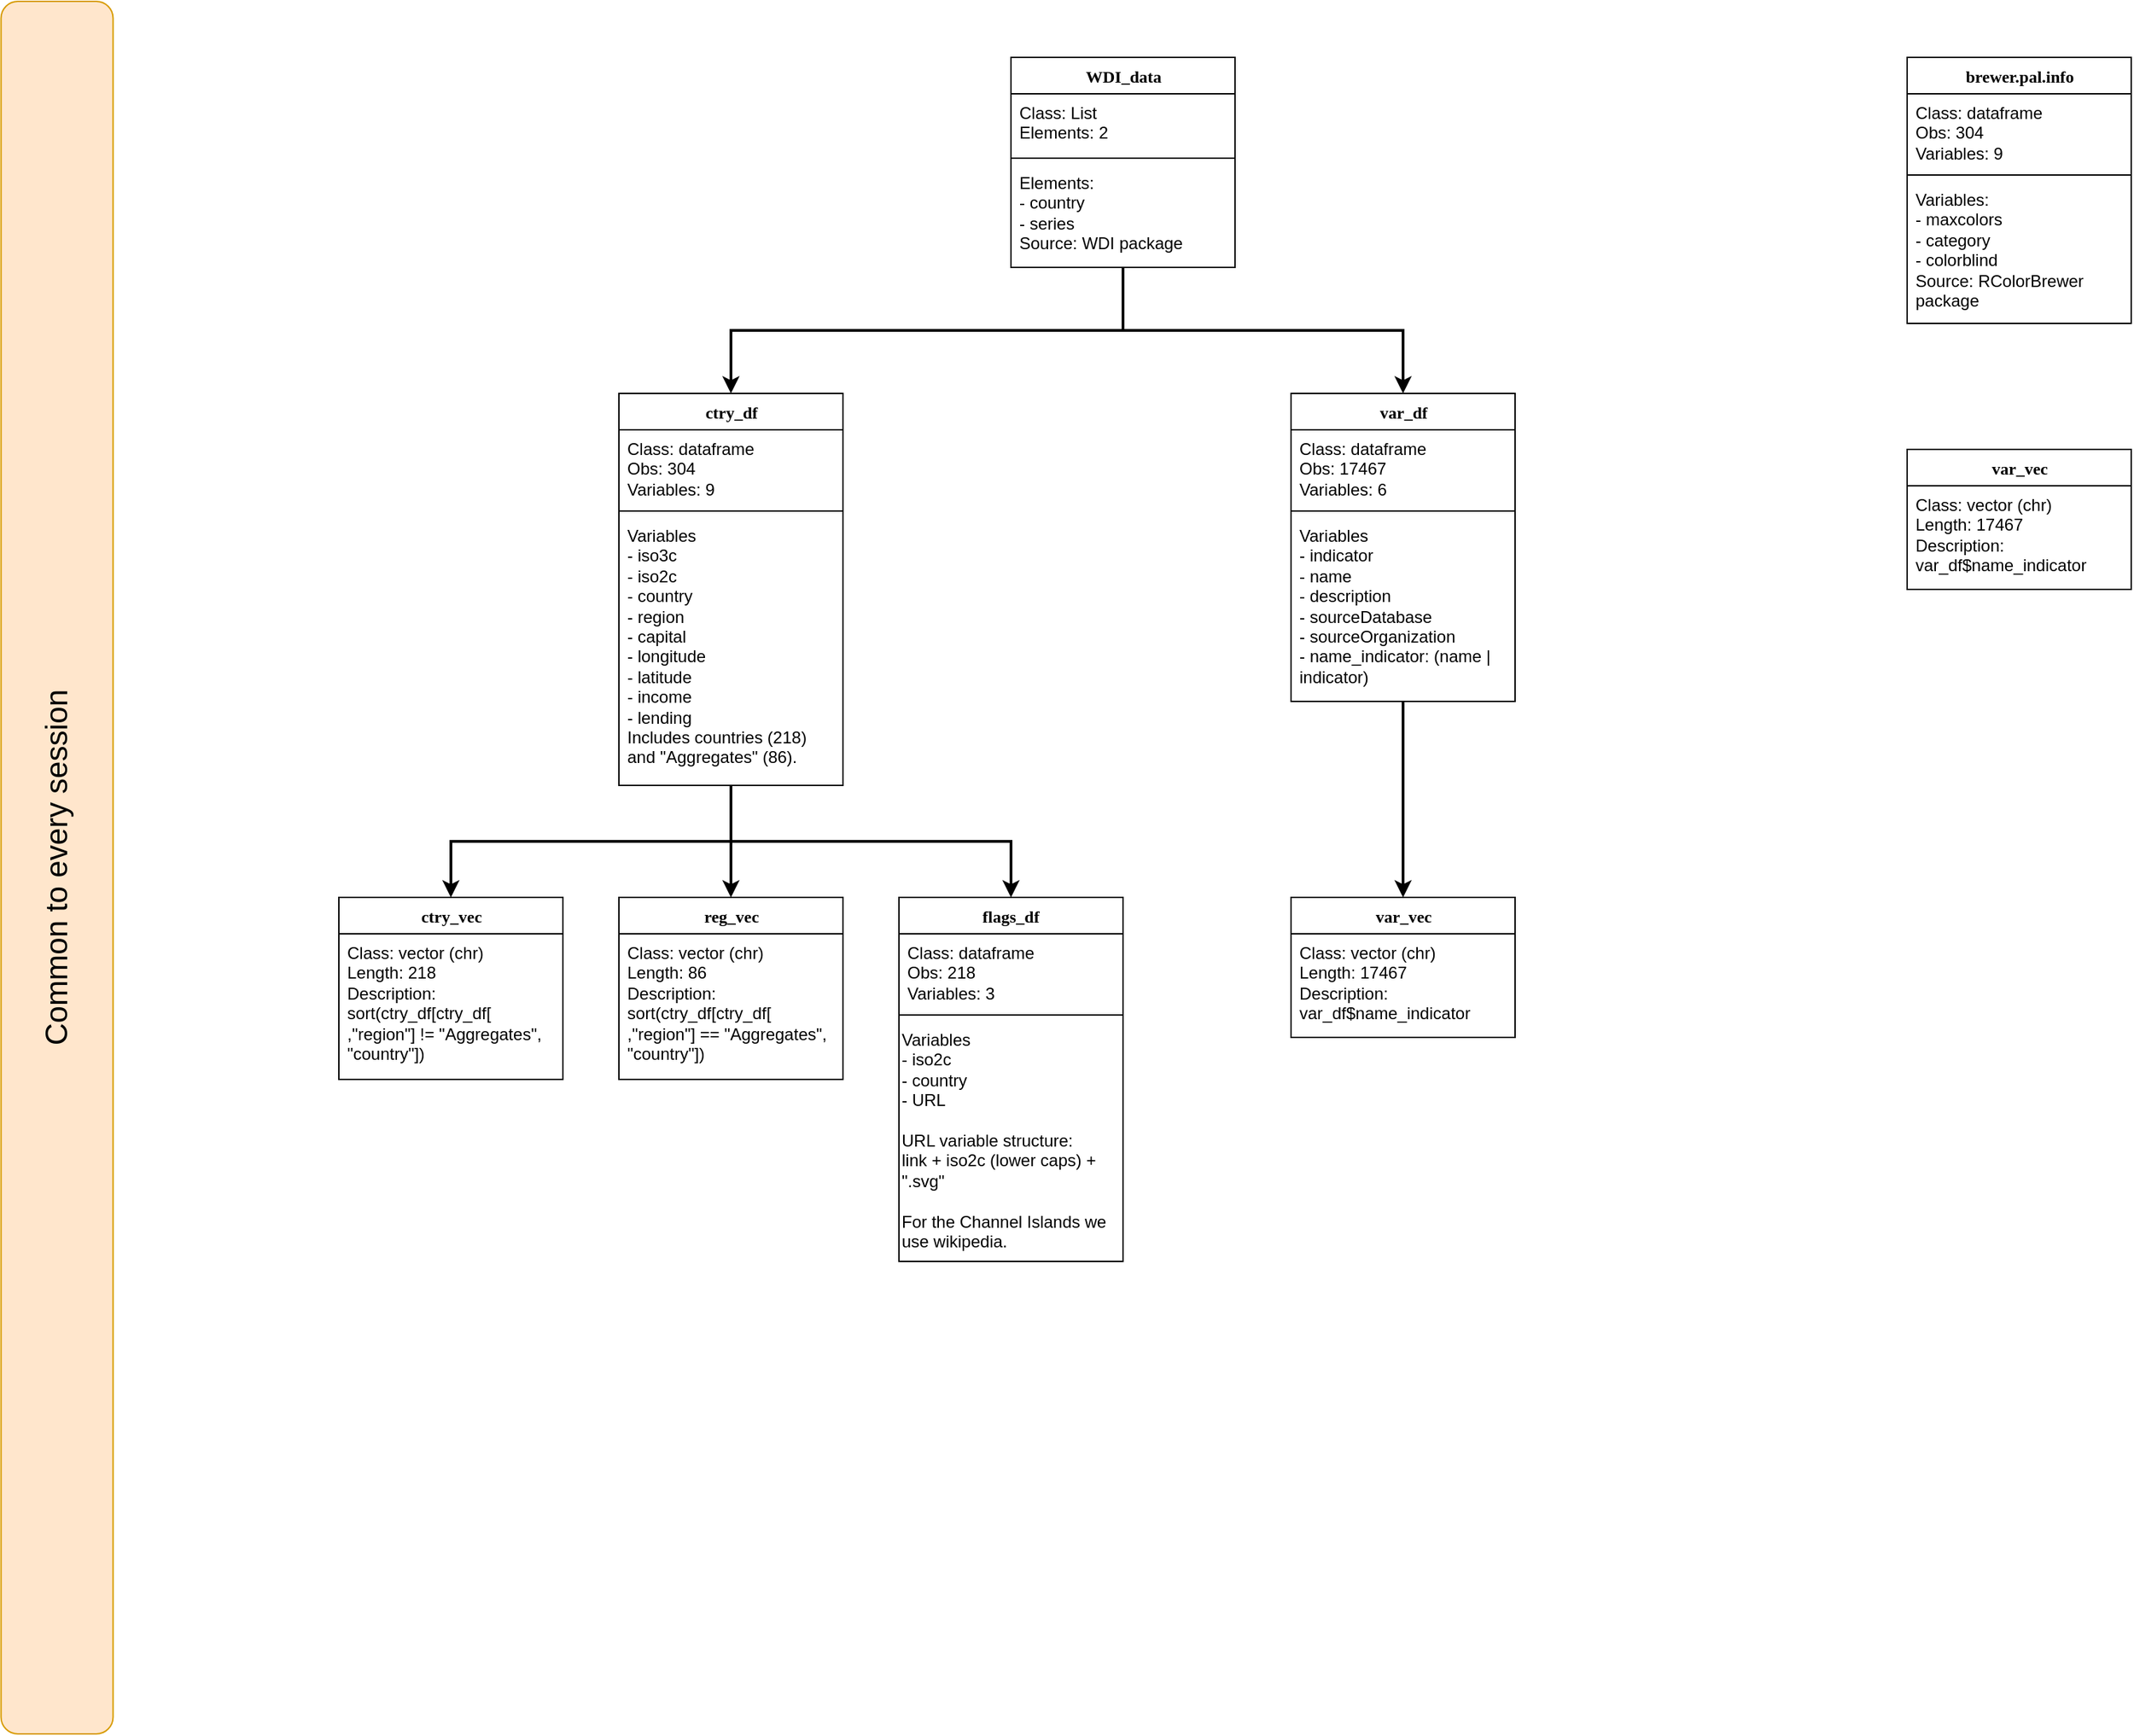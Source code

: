 <mxfile version="14.8.5" type="github">
  <diagram name="Page-1" id="9f46799a-70d6-7492-0946-bef42562c5a5">
    <mxGraphModel dx="2076" dy="1092" grid="1" gridSize="10" guides="1" tooltips="1" connect="1" arrows="1" fold="1" page="1" pageScale="1" pageWidth="4000" pageHeight="4000" background="none" math="0" shadow="0">
      <root>
        <mxCell id="0" />
        <mxCell id="1" parent="0" />
        <mxCell id="pImH6Mx9zYfji8Ey0wbx-51" style="edgeStyle=orthogonalEdgeStyle;rounded=0;orthogonalLoop=1;jettySize=auto;html=1;exitX=0.5;exitY=1;exitDx=0;exitDy=0;entryX=0.5;entryY=0;entryDx=0;entryDy=0;fontSize=12;startSize=26;strokeWidth=2;" edge="1" parent="1" source="78961159f06e98e8-17" target="pImH6Mx9zYfji8Ey0wbx-22">
          <mxGeometry relative="1" as="geometry" />
        </mxCell>
        <mxCell id="pImH6Mx9zYfji8Ey0wbx-52" style="edgeStyle=orthogonalEdgeStyle;rounded=0;orthogonalLoop=1;jettySize=auto;html=1;exitX=0.5;exitY=1;exitDx=0;exitDy=0;fontSize=12;startSize=26;strokeWidth=2;" edge="1" parent="1" source="78961159f06e98e8-17" target="pImH6Mx9zYfji8Ey0wbx-46">
          <mxGeometry relative="1" as="geometry" />
        </mxCell>
        <mxCell id="78961159f06e98e8-17" value="WDI_data" style="swimlane;html=1;fontStyle=1;align=center;verticalAlign=top;childLayout=stackLayout;horizontal=1;startSize=26;horizontalStack=0;resizeParent=1;resizeLast=0;collapsible=1;marginBottom=0;swimlaneFillColor=#ffffff;rounded=0;shadow=0;comic=0;labelBackgroundColor=none;strokeWidth=1;fillColor=none;fontFamily=Verdana;fontSize=12;arcSize=15;rotatable=0;" parent="1" vertex="1">
          <mxGeometry x="760" y="200" width="160" height="150" as="geometry">
            <mxRectangle x="280" y="200" width="100" height="26" as="alternateBounds" />
          </mxGeometry>
        </mxCell>
        <mxCell id="78961159f06e98e8-21" value="Class: List&lt;br&gt;Elements: 2" style="text;html=1;strokeColor=none;fillColor=none;align=left;verticalAlign=top;spacingLeft=4;spacingRight=4;whiteSpace=wrap;overflow=hidden;rotatable=0;points=[[0,0.5],[1,0.5]];portConstraint=eastwest;allowArrows=0;connectable=0;" parent="78961159f06e98e8-17" vertex="1">
          <mxGeometry y="26" width="160" height="42" as="geometry" />
        </mxCell>
        <mxCell id="78961159f06e98e8-19" value="" style="line;html=1;strokeWidth=1;fillColor=none;align=left;verticalAlign=middle;spacingTop=-1;spacingLeft=3;spacingRight=3;rotatable=0;labelPosition=right;points=[];portConstraint=eastwest;" parent="78961159f06e98e8-17" vertex="1">
          <mxGeometry y="68" width="160" height="8" as="geometry" />
        </mxCell>
        <mxCell id="pImH6Mx9zYfji8Ey0wbx-6" value="Elements:&lt;br&gt;- country&lt;br&gt;- series&lt;br&gt;Source: WDI package" style="text;html=1;strokeColor=none;fillColor=none;align=left;verticalAlign=top;spacingLeft=4;spacingRight=4;whiteSpace=wrap;overflow=hidden;rotatable=0;points=[[0,0.5],[1,0.5]];portConstraint=eastwest;allowArrows=0;connectable=0;" vertex="1" parent="78961159f06e98e8-17">
          <mxGeometry y="76" width="160" height="74" as="geometry" />
        </mxCell>
        <mxCell id="pImH6Mx9zYfji8Ey0wbx-9" value="brewer.pal.info" style="swimlane;html=1;fontStyle=1;align=center;verticalAlign=top;childLayout=stackLayout;horizontal=1;startSize=26;horizontalStack=0;resizeParent=1;resizeLast=0;collapsible=1;marginBottom=0;swimlaneFillColor=#ffffff;rounded=0;shadow=0;comic=0;labelBackgroundColor=none;strokeWidth=1;fillColor=none;fontFamily=Verdana;fontSize=12;arcSize=15;resizable=1;resizeWidth=0;resizeHeight=0;rotatable=0;" vertex="1" parent="1">
          <mxGeometry x="1400" y="200" width="160" height="190" as="geometry">
            <mxRectangle x="420" y="83" width="100" height="26" as="alternateBounds" />
          </mxGeometry>
        </mxCell>
        <mxCell id="pImH6Mx9zYfji8Ey0wbx-56" value="Class: dataframe&lt;br&gt;Obs: 304&lt;br&gt;Variables: 9" style="text;html=1;strokeColor=none;fillColor=none;align=left;verticalAlign=top;spacingLeft=4;spacingRight=4;whiteSpace=wrap;overflow=hidden;rotatable=0;points=[[0,0.5],[1,0.5]];portConstraint=eastwest;cloneable=1;connectable=0;allowArrows=0;" vertex="1" parent="pImH6Mx9zYfji8Ey0wbx-9">
          <mxGeometry y="26" width="160" height="54" as="geometry" />
        </mxCell>
        <mxCell id="pImH6Mx9zYfji8Ey0wbx-11" value="" style="line;html=1;strokeWidth=1;fillColor=none;align=left;verticalAlign=middle;spacingTop=-1;spacingLeft=3;spacingRight=3;rotatable=0;labelPosition=right;points=[];portConstraint=eastwest;" vertex="1" parent="pImH6Mx9zYfji8Ey0wbx-9">
          <mxGeometry y="80" width="160" height="8" as="geometry" />
        </mxCell>
        <mxCell id="pImH6Mx9zYfji8Ey0wbx-18" value="Variables:&lt;br&gt;- maxcolors&lt;br&gt;- category&lt;br&gt;- colorblind&lt;br&gt;Source: RColorBrewer package" style="text;html=1;strokeColor=none;fillColor=none;align=left;verticalAlign=top;spacingLeft=4;spacingRight=4;whiteSpace=wrap;overflow=hidden;rotatable=0;points=[[0,0.5],[1,0.5]];portConstraint=eastwest;allowArrows=0;connectable=0;" vertex="1" parent="pImH6Mx9zYfji8Ey0wbx-9">
          <mxGeometry y="88" width="160" height="102" as="geometry" />
        </mxCell>
        <mxCell id="pImH6Mx9zYfji8Ey0wbx-19" value="Common to every session" style="rounded=1;whiteSpace=wrap;html=1;startSize=26;rotation=-90;fillColor=#ffe6cc;strokeColor=#d79b00;fontSize=22;" vertex="1" parent="1">
          <mxGeometry x="-540" y="738.75" width="1237.5" height="80" as="geometry" />
        </mxCell>
        <mxCell id="pImH6Mx9zYfji8Ey0wbx-45" style="edgeStyle=orthogonalEdgeStyle;rounded=0;orthogonalLoop=1;jettySize=auto;html=1;exitX=0.5;exitY=1;exitDx=0;exitDy=0;entryX=0.5;entryY=0;entryDx=0;entryDy=0;fontSize=12;startSize=26;strokeWidth=2;" edge="1" parent="1" source="pImH6Mx9zYfji8Ey0wbx-22" target="pImH6Mx9zYfji8Ey0wbx-38">
          <mxGeometry relative="1" as="geometry" />
        </mxCell>
        <mxCell id="pImH6Mx9zYfji8Ey0wbx-22" value="ctry_df" style="swimlane;html=1;fontStyle=1;align=center;verticalAlign=top;childLayout=stackLayout;horizontal=1;startSize=26;horizontalStack=0;resizeParent=1;resizeLast=0;collapsible=1;marginBottom=0;swimlaneFillColor=#ffffff;rounded=0;shadow=0;comic=0;labelBackgroundColor=none;strokeWidth=1;fillColor=none;fontFamily=Verdana;fontSize=12;arcSize=15;rotatable=0;" vertex="1" parent="1">
          <mxGeometry x="480" y="440" width="160" height="280" as="geometry">
            <mxRectangle x="280" y="200" width="100" height="26" as="alternateBounds" />
          </mxGeometry>
        </mxCell>
        <mxCell id="pImH6Mx9zYfji8Ey0wbx-23" value="Class: dataframe&lt;br&gt;Obs: 304&lt;br&gt;Variables: 9" style="text;html=1;strokeColor=none;fillColor=none;align=left;verticalAlign=top;spacingLeft=4;spacingRight=4;whiteSpace=wrap;overflow=hidden;rotatable=0;points=[[0,0.5],[1,0.5]];portConstraint=eastwest;cloneable=1;connectable=0;allowArrows=0;" vertex="1" parent="pImH6Mx9zYfji8Ey0wbx-22">
          <mxGeometry y="26" width="160" height="54" as="geometry" />
        </mxCell>
        <mxCell id="pImH6Mx9zYfji8Ey0wbx-24" value="" style="line;html=1;strokeWidth=1;fillColor=none;align=left;verticalAlign=middle;spacingTop=-1;spacingLeft=3;spacingRight=3;rotatable=0;labelPosition=right;points=[];portConstraint=eastwest;" vertex="1" parent="pImH6Mx9zYfji8Ey0wbx-22">
          <mxGeometry y="80" width="160" height="8" as="geometry" />
        </mxCell>
        <mxCell id="pImH6Mx9zYfji8Ey0wbx-28" value="Variables&#xa;- iso3c&#xa;- iso2c&#xa;- country&#xa;- region&#xa;- capital&#xa;- longitude&#xa;- latitude&#xa;- income&#xa;- lending&#xa;Includes countries (218) and &quot;Aggregates&quot; (86).&#xa;" style="text;fontSize=12;verticalAlign=top;spacing=2;whiteSpace=wrap;connectable=0;allowArrows=0;spacingLeft=4;spacingRight=4;spacingBottom=0;" vertex="1" parent="pImH6Mx9zYfji8Ey0wbx-22">
          <mxGeometry y="88" width="160" height="192" as="geometry" />
        </mxCell>
        <mxCell id="pImH6Mx9zYfji8Ey0wbx-30" value="ctry_vec" style="swimlane;html=1;fontStyle=1;align=center;verticalAlign=top;childLayout=stackLayout;horizontal=1;startSize=26;horizontalStack=0;resizeParent=1;resizeLast=0;collapsible=1;marginBottom=0;swimlaneFillColor=#ffffff;rounded=0;shadow=0;comic=0;labelBackgroundColor=none;strokeWidth=1;fillColor=none;fontFamily=Verdana;fontSize=12;arcSize=15;rotatable=0;" vertex="1" parent="1">
          <mxGeometry x="280" y="800" width="160" height="130" as="geometry">
            <mxRectangle x="280" y="200" width="100" height="26" as="alternateBounds" />
          </mxGeometry>
        </mxCell>
        <mxCell id="pImH6Mx9zYfji8Ey0wbx-31" value="Class: vector (chr)&lt;br&gt;Length: 218&lt;br&gt;Description:&lt;br&gt;sort(ctry_df[ctry_df[ ,&quot;region&quot;] != &quot;Aggregates&quot;, &quot;country&quot;])" style="text;html=1;strokeColor=none;fillColor=none;align=left;verticalAlign=top;spacingLeft=4;spacingRight=4;whiteSpace=wrap;overflow=hidden;rotatable=0;points=[[0,0.5],[1,0.5]];portConstraint=eastwest;connectable=0;allowArrows=0;" vertex="1" parent="pImH6Mx9zYfji8Ey0wbx-30">
          <mxGeometry y="26" width="160" height="104" as="geometry" />
        </mxCell>
        <mxCell id="pImH6Mx9zYfji8Ey0wbx-34" style="edgeStyle=orthogonalEdgeStyle;rounded=0;orthogonalLoop=1;jettySize=auto;html=1;exitX=0.5;exitY=1;exitDx=0;exitDy=0;entryX=0.5;entryY=0;entryDx=0;entryDy=0;fontSize=12;startSize=26;strokeWidth=2;" edge="1" parent="1" source="pImH6Mx9zYfji8Ey0wbx-28" target="pImH6Mx9zYfji8Ey0wbx-30">
          <mxGeometry relative="1" as="geometry" />
        </mxCell>
        <mxCell id="pImH6Mx9zYfji8Ey0wbx-35" value="reg_vec" style="swimlane;html=1;fontStyle=1;align=center;verticalAlign=top;childLayout=stackLayout;horizontal=1;startSize=26;horizontalStack=0;resizeParent=1;resizeLast=0;collapsible=1;marginBottom=0;swimlaneFillColor=#ffffff;rounded=0;shadow=0;comic=0;labelBackgroundColor=none;strokeWidth=1;fillColor=none;fontFamily=Verdana;fontSize=12;arcSize=15;rotatable=0;" vertex="1" parent="1">
          <mxGeometry x="480" y="800" width="160" height="130" as="geometry">
            <mxRectangle x="280" y="200" width="100" height="26" as="alternateBounds" />
          </mxGeometry>
        </mxCell>
        <mxCell id="pImH6Mx9zYfji8Ey0wbx-36" value="Class: vector (chr)&lt;br&gt;Length: 86&lt;br&gt;Description:&lt;br&gt;sort(ctry_df[ctry_df[ ,&quot;region&quot;] == &quot;Aggregates&quot;, &quot;country&quot;])" style="text;html=1;strokeColor=none;fillColor=none;align=left;verticalAlign=top;spacingLeft=4;spacingRight=4;whiteSpace=wrap;overflow=hidden;rotatable=0;points=[[0,0.5],[1,0.5]];portConstraint=eastwest;connectable=0;allowArrows=0;recursiveResize=1;autosize=1;" vertex="1" parent="pImH6Mx9zYfji8Ey0wbx-35">
          <mxGeometry y="26" width="160" height="104" as="geometry" />
        </mxCell>
        <mxCell id="pImH6Mx9zYfji8Ey0wbx-37" style="edgeStyle=orthogonalEdgeStyle;rounded=0;orthogonalLoop=1;jettySize=auto;html=1;exitX=0.5;exitY=1;exitDx=0;exitDy=0;entryX=0.5;entryY=0;entryDx=0;entryDy=0;fontSize=12;startSize=26;strokeWidth=2;" edge="1" parent="1" source="pImH6Mx9zYfji8Ey0wbx-28" target="pImH6Mx9zYfji8Ey0wbx-35">
          <mxGeometry relative="1" as="geometry" />
        </mxCell>
        <mxCell id="pImH6Mx9zYfji8Ey0wbx-38" value="flags_df" style="swimlane;html=1;fontStyle=1;align=center;verticalAlign=top;childLayout=stackLayout;horizontal=1;startSize=26;horizontalStack=0;resizeParent=1;resizeLast=0;collapsible=1;marginBottom=0;swimlaneFillColor=#ffffff;rounded=0;shadow=0;comic=0;labelBackgroundColor=none;strokeWidth=1;fillColor=none;fontFamily=Verdana;fontSize=12;arcSize=15;rotatable=0;whiteSpace=wrap;autosize=0;container=0;" vertex="1" parent="1">
          <mxGeometry x="680" y="800" width="160" height="260" as="geometry">
            <mxRectangle x="280" y="200" width="100" height="26" as="alternateBounds" />
          </mxGeometry>
        </mxCell>
        <mxCell id="pImH6Mx9zYfji8Ey0wbx-39" value="Class: dataframe&lt;br&gt;Obs: 218&lt;br&gt;Variables: 3" style="text;html=1;strokeColor=none;fillColor=none;align=left;verticalAlign=top;spacingLeft=4;spacingRight=4;whiteSpace=wrap;overflow=hidden;rotatable=0;points=[[0,0.5],[1,0.5]];portConstraint=eastwest;allowArrows=0;connectable=0;" vertex="1" parent="pImH6Mx9zYfji8Ey0wbx-38">
          <mxGeometry y="26" width="160" height="54" as="geometry" />
        </mxCell>
        <mxCell id="pImH6Mx9zYfji8Ey0wbx-40" value="" style="line;html=1;strokeWidth=1;fillColor=none;align=left;verticalAlign=middle;spacingTop=-1;spacingLeft=3;spacingRight=3;rotatable=0;labelPosition=right;points=[];portConstraint=eastwest;" vertex="1" parent="pImH6Mx9zYfji8Ey0wbx-38">
          <mxGeometry y="80" width="160" height="8" as="geometry" />
        </mxCell>
        <UserObject label="Variables&lt;br&gt;- iso2c&lt;br&gt;- country&lt;br&gt;- URL&lt;br&gt;&lt;br&gt;URL variable structure:&lt;br&gt;link + iso2c (lower caps) + &quot;.svg&quot;&lt;br&gt;&lt;br&gt;For the Channel Islands we use wikipedia." link="https://cdn.rawgit.com/lipis/flag-icon-css/master/flags/4x3/" id="pImH6Mx9zYfji8Ey0wbx-41">
          <mxCell style="text;fontSize=12;verticalAlign=top;spacing=2;autosize=0;container=0;allowArrows=0;connectable=0;noLabel=0;pointerEvents=1;recursiveResize=1;imageAspect=1;html=1;whiteSpace=wrap;" vertex="1" parent="pImH6Mx9zYfji8Ey0wbx-38">
            <mxGeometry y="88" width="160" height="172" as="geometry" />
          </mxCell>
        </UserObject>
        <mxCell id="pImH6Mx9zYfji8Ey0wbx-55" style="edgeStyle=orthogonalEdgeStyle;rounded=0;orthogonalLoop=1;jettySize=auto;html=1;exitX=0.5;exitY=1;exitDx=0;exitDy=0;entryX=0.5;entryY=0;entryDx=0;entryDy=0;fontSize=12;startSize=26;strokeWidth=2;" edge="1" parent="1" source="pImH6Mx9zYfji8Ey0wbx-46" target="pImH6Mx9zYfji8Ey0wbx-53">
          <mxGeometry relative="1" as="geometry" />
        </mxCell>
        <mxCell id="pImH6Mx9zYfji8Ey0wbx-46" value="var_df" style="swimlane;html=1;fontStyle=1;align=center;verticalAlign=top;childLayout=stackLayout;horizontal=1;startSize=26;horizontalStack=0;resizeParent=1;resizeLast=0;collapsible=1;marginBottom=0;swimlaneFillColor=#ffffff;rounded=0;shadow=0;comic=0;labelBackgroundColor=none;strokeWidth=1;fillColor=none;fontFamily=Verdana;fontSize=12;arcSize=15;rotatable=0;" vertex="1" parent="1">
          <mxGeometry x="960" y="440" width="160" height="220" as="geometry">
            <mxRectangle x="280" y="200" width="100" height="26" as="alternateBounds" />
          </mxGeometry>
        </mxCell>
        <mxCell id="pImH6Mx9zYfji8Ey0wbx-47" value="Class: dataframe&lt;br&gt;Obs: 17467&lt;br&gt;Variables: 6" style="text;html=1;strokeColor=none;fillColor=none;align=left;verticalAlign=top;spacingLeft=4;spacingRight=4;whiteSpace=wrap;overflow=hidden;rotatable=0;points=[[0,0.5],[1,0.5]];portConstraint=eastwest;cloneable=1;connectable=0;allowArrows=0;" vertex="1" parent="pImH6Mx9zYfji8Ey0wbx-46">
          <mxGeometry y="26" width="160" height="54" as="geometry" />
        </mxCell>
        <mxCell id="pImH6Mx9zYfji8Ey0wbx-48" value="" style="line;html=1;strokeWidth=1;fillColor=none;align=left;verticalAlign=middle;spacingTop=-1;spacingLeft=3;spacingRight=3;rotatable=0;labelPosition=right;points=[];portConstraint=eastwest;" vertex="1" parent="pImH6Mx9zYfji8Ey0wbx-46">
          <mxGeometry y="80" width="160" height="8" as="geometry" />
        </mxCell>
        <mxCell id="pImH6Mx9zYfji8Ey0wbx-49" value="Variables&#xa;- indicator&#xa;- name&#xa;- description&#xa;- sourceDatabase&#xa;- sourceOrganization&#xa;- name_indicator: (name | indicator)" style="text;fontSize=12;verticalAlign=top;spacing=2;whiteSpace=wrap;connectable=0;allowArrows=0;spacingLeft=4;spacingRight=4;" vertex="1" parent="pImH6Mx9zYfji8Ey0wbx-46">
          <mxGeometry y="88" width="160" height="132" as="geometry" />
        </mxCell>
        <mxCell id="pImH6Mx9zYfji8Ey0wbx-53" value="var_vec" style="swimlane;html=1;fontStyle=1;align=center;verticalAlign=top;childLayout=stackLayout;horizontal=1;startSize=26;horizontalStack=0;resizeParent=1;resizeLast=0;collapsible=1;marginBottom=0;swimlaneFillColor=#ffffff;rounded=0;shadow=0;comic=0;labelBackgroundColor=none;strokeWidth=1;fillColor=none;fontFamily=Verdana;fontSize=12;arcSize=15;rotatable=0;" vertex="1" parent="1">
          <mxGeometry x="960" y="800" width="160" height="100" as="geometry">
            <mxRectangle x="280" y="200" width="100" height="26" as="alternateBounds" />
          </mxGeometry>
        </mxCell>
        <mxCell id="pImH6Mx9zYfji8Ey0wbx-54" value="Class: vector (chr)&lt;br&gt;Length: 17467&lt;br&gt;Description:&lt;br&gt;var_df$name_indicator" style="text;html=1;strokeColor=none;fillColor=none;align=left;verticalAlign=top;spacingLeft=4;spacingRight=4;whiteSpace=wrap;overflow=hidden;rotatable=0;points=[[0,0.5],[1,0.5]];portConstraint=eastwest;connectable=0;allowArrows=0;recursiveResize=1;autosize=1;" vertex="1" parent="pImH6Mx9zYfji8Ey0wbx-53">
          <mxGeometry y="26" width="160" height="74" as="geometry" />
        </mxCell>
        <mxCell id="pImH6Mx9zYfji8Ey0wbx-57" value="var_vec" style="swimlane;html=1;fontStyle=1;align=center;verticalAlign=top;childLayout=stackLayout;horizontal=1;startSize=26;horizontalStack=0;resizeParent=1;resizeLast=0;collapsible=1;marginBottom=0;swimlaneFillColor=#ffffff;rounded=0;shadow=0;comic=0;labelBackgroundColor=none;strokeWidth=1;fillColor=none;fontFamily=Verdana;fontSize=12;arcSize=15;rotatable=0;" vertex="1" parent="1">
          <mxGeometry x="1400" y="480" width="160" height="100" as="geometry">
            <mxRectangle x="280" y="200" width="100" height="26" as="alternateBounds" />
          </mxGeometry>
        </mxCell>
        <mxCell id="pImH6Mx9zYfji8Ey0wbx-58" value="Class: vector (chr)&lt;br&gt;Length: 17467&lt;br&gt;Description:&lt;br&gt;var_df$name_indicator" style="text;html=1;strokeColor=none;fillColor=none;align=left;verticalAlign=top;spacingLeft=4;spacingRight=4;whiteSpace=wrap;overflow=hidden;rotatable=0;points=[[0,0.5],[1,0.5]];portConstraint=eastwest;connectable=0;allowArrows=0;recursiveResize=1;autosize=1;" vertex="1" parent="pImH6Mx9zYfji8Ey0wbx-57">
          <mxGeometry y="26" width="160" height="74" as="geometry" />
        </mxCell>
      </root>
    </mxGraphModel>
  </diagram>
</mxfile>
